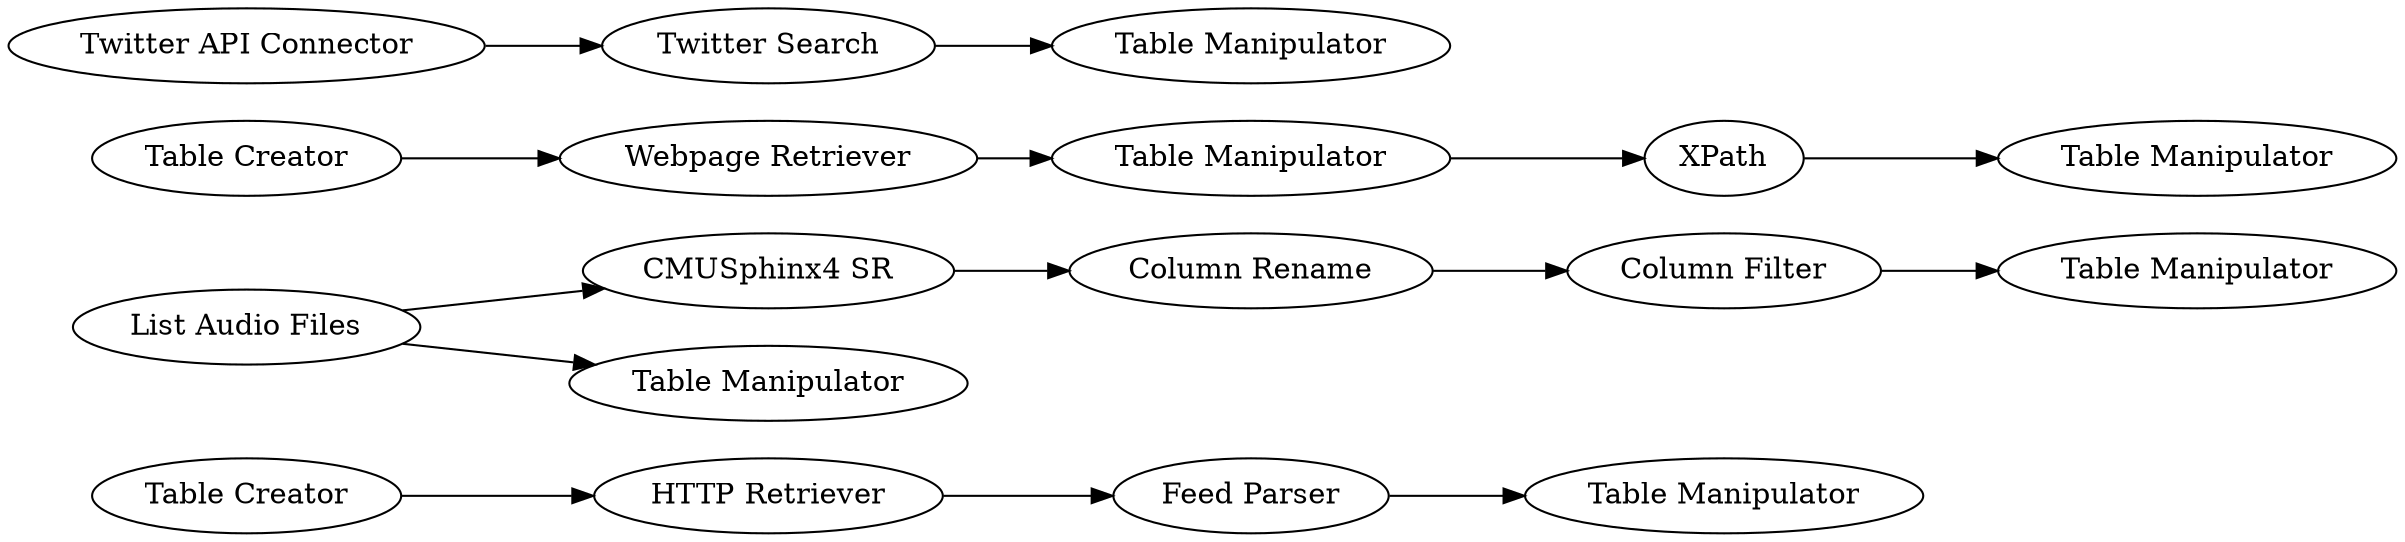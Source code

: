 digraph {
	7 -> 8
	18 -> 24
	26 -> 25
	4 -> 5
	2 -> 1
	8 -> 9
	6 -> 7
	3 -> 4
	62 -> 63
	25 -> 18
	26 -> 61
	24 -> 60
	63 -> 64
	1 -> 3
	5 [label="Table Manipulator"]
	24 [label="Column Filter"]
	64 [label="Table Manipulator"]
	1 [label="Webpage Retriever"]
	7 [label="HTTP Retriever"]
	62 [label="Twitter API Connector"]
	9 [label="Table Manipulator"]
	4 [label=XPath]
	18 [label="Column Rename"]
	26 [label="List Audio Files"]
	61 [label="Table Manipulator"]
	6 [label="Table Creator"]
	8 [label="Feed Parser"]
	25 [label="CMUSphinx4 SR"]
	63 [label="Twitter Search"]
	3 [label="Table Manipulator"]
	2 [label="Table Creator"]
	60 [label="Table Manipulator"]
	rankdir=LR
}
